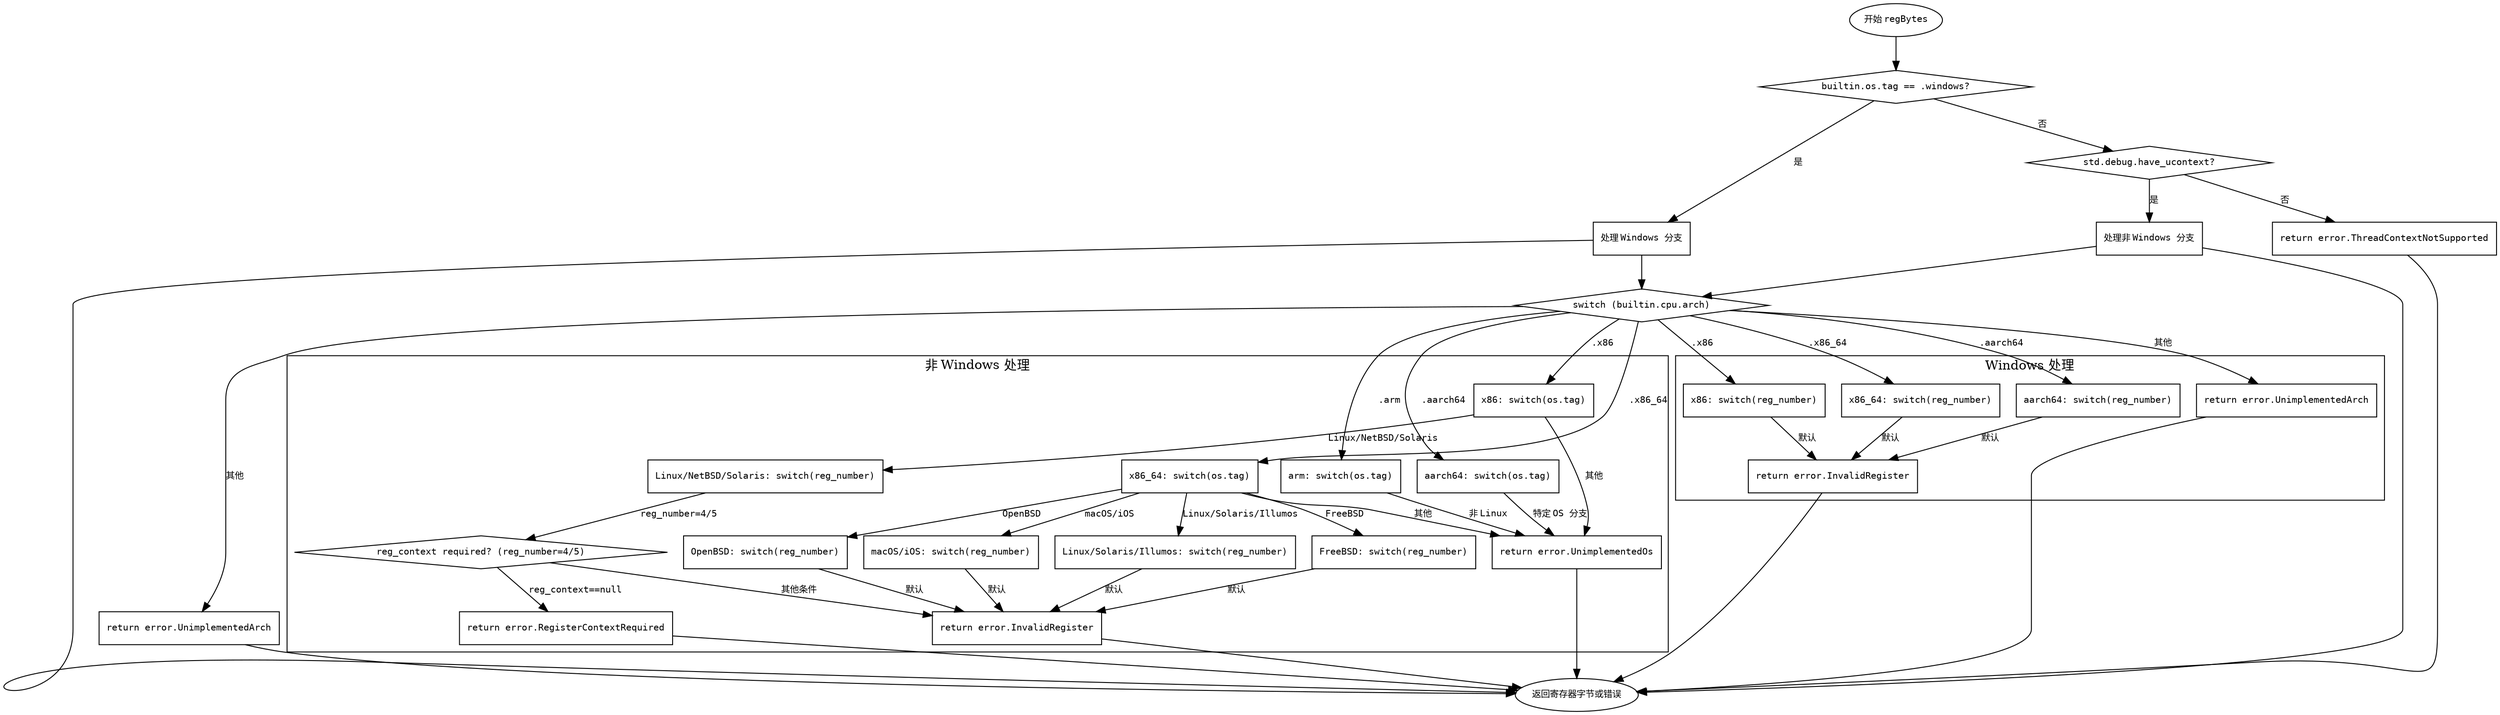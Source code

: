 
digraph regBytes_flowchart {
    node [shape=rectangle, fontname="Courier", fontsize=10];
    edge [fontname="Courier", fontsize=10];

    start [label="开始 regBytes", shape=ellipse];
    end [label="返回寄存器字节或错误", shape=ellipse];
    check_os_windows [label="builtin.os.tag == .windows?", shape=diamond];
    handle_windows [label="处理 Windows 分支"];
    check_have_ucontext [label="std.debug.have_ucontext?", shape=diamond];
    error_thread_context [label="return error.ThreadContextNotSupported", shape=box];
    handle_non_windows [label="处理非 Windows 分支"];
    check_cpu_arch [label="switch (builtin.cpu.arch)", shape=diamond];
    error_unimplemented_arch [label="return error.UnimplementedArch", shape=box];
    subgraph cluster_windows {
        label="Windows 处理";
        win_arch_x86 [label="x86: switch(reg_number)"];
        win_arch_x86_64 [label="x86_64: switch(reg_number)"];
        win_arch_aarch64 [label="aarch64: switch(reg_number)"];
        win_error_invalid_reg [label="return error.InvalidRegister", shape=box];
        win_error_unimplemented [label="return error.UnimplementedArch", shape=box];
    }
    subgraph cluster_non_windows {
        label="非 Windows 处理";
        nonwin_arch_x86 [label="x86: switch(os.tag)"];
        nonwin_arch_x86_64 [label="x86_64: switch(os.tag)"];
        nonwin_arch_arm [label="arm: switch(os.tag)"];
        nonwin_arch_aarch64 [label="aarch64: switch(os.tag)"];
        os_linux_x86 [label="Linux/NetBSD/Solaris: switch(reg_number)"];
        os_linux_x86_64 [label="Linux/Solaris/Illumos: switch(reg_number)"];
        os_freebsd_x86_64 [label="FreeBSD: switch(reg_number)"];
        os_openbsd_x86_64 [label="OpenBSD: switch(reg_number)"];
        os_macos_x86_64 [label="macOS/iOS: switch(reg_number)"];
        reg_context_check [label="reg_context required? (reg_number=4/5)", shape=diamond];
        error_reg_context [label="return error.RegisterContextRequired", shape=box];
        error_invalid_reg [label="return error.InvalidRegister", shape=box];
        error_unimplemented_os [label="return error.UnimplementedOs", shape=box];
    }

    start -> check_os_windows;
    check_os_windows -> handle_windows [label="是"];
    check_os_windows -> check_have_ucontext [label="否"];
    check_have_ucontext -> handle_non_windows [label="是"];
    check_have_ucontext -> error_thread_context [label="否"];
    handle_windows -> check_cpu_arch;
    check_cpu_arch -> win_arch_x86 [label=".x86"];
    check_cpu_arch -> win_arch_x86_64 [label=".x86_64"];
    check_cpu_arch -> win_arch_aarch64 [label=".aarch64"];
    check_cpu_arch -> win_error_unimplemented [label="其他"];
    win_arch_x86 -> win_error_invalid_reg [label="默认"];
    win_arch_x86_64 -> win_error_invalid_reg [label="默认"];
    win_arch_aarch64 -> win_error_invalid_reg [label="默认"];
    handle_non_windows -> check_cpu_arch;
    check_cpu_arch -> nonwin_arch_x86 [label=".x86"];
    check_cpu_arch -> nonwin_arch_x86_64 [label=".x86_64"];
    check_cpu_arch -> nonwin_arch_arm [label=".arm"];
    check_cpu_arch -> nonwin_arch_aarch64 [label=".aarch64"];
    check_cpu_arch -> error_unimplemented_arch [label="其他"];
    nonwin_arch_x86 -> os_linux_x86 [label="Linux/NetBSD/Solaris"];
    nonwin_arch_x86 -> error_unimplemented_os [label="其他"];
    os_linux_x86 -> reg_context_check [label="reg_number=4/5"];
    reg_context_check -> error_reg_context [label="reg_context==null"];
    reg_context_check -> error_invalid_reg [label="其他条件"];
    nonwin_arch_x86_64 -> os_linux_x86_64 [label="Linux/Solaris/Illumos"];
    nonwin_arch_x86_64 -> os_freebsd_x86_64 [label="FreeBSD"];
    nonwin_arch_x86_64 -> os_openbsd_x86_64 [label="OpenBSD"];
    nonwin_arch_x86_64 -> os_macos_x86_64 [label="macOS/iOS"];
    nonwin_arch_x86_64 -> error_unimplemented_os [label="其他"];
    os_linux_x86_64 -> error_invalid_reg [label="默认"];
    os_freebsd_x86_64 -> error_invalid_reg [label="默认"];
    os_openbsd_x86_64 -> error_invalid_reg [label="默认"];
    os_macos_x86_64 -> error_invalid_reg [label="默认"];
    nonwin_arch_arm -> error_unimplemented_os [label="非 Linux"];
    nonwin_arch_aarch64 -> error_unimplemented_os [label="特定 OS 分支"];
    handle_windows -> end;
    handle_non_windows -> end;
    error_thread_context -> end;
    error_unimplemented_arch -> end;
    error_reg_context -> end;
    error_invalid_reg -> end;
    error_unimplemented_os -> end;
    win_error_invalid_reg -> end;
    win_error_unimplemented -> end;
}
